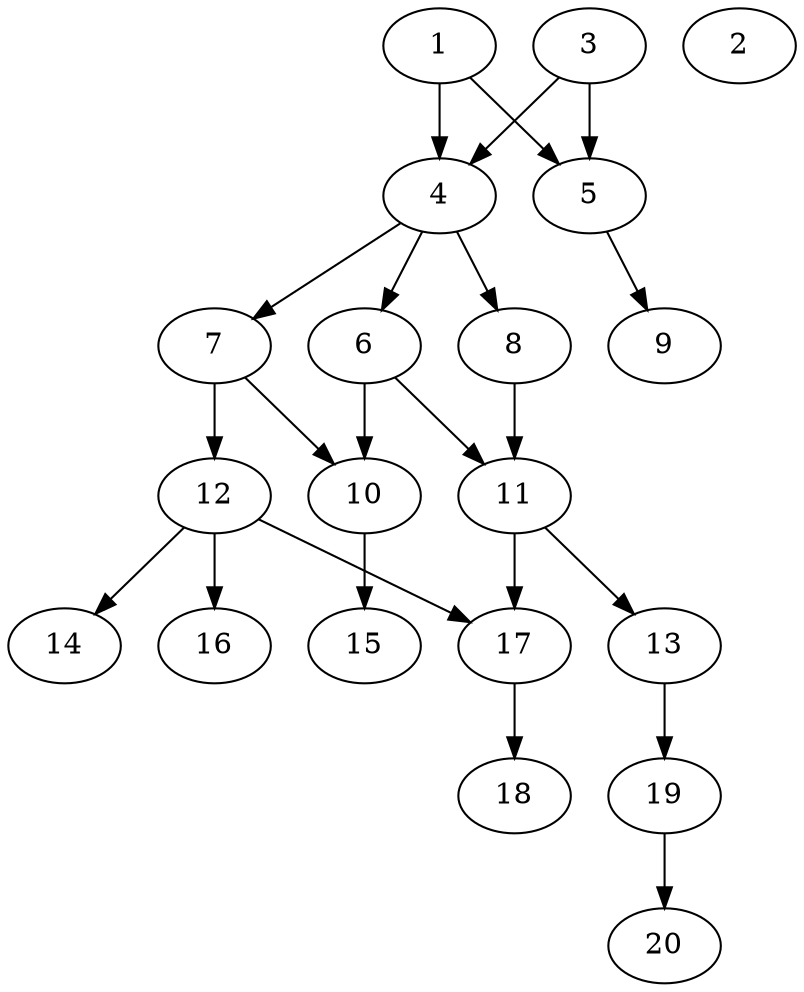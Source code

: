 // DAG automatically generated by daggen at Wed Jul 24 22:10:09 2019
// ./daggen --dot -n 20 --ccr 0.4 --fat 0.5 --regular 0.5 --density 0.5 --mindata 5242880 --maxdata 52428800 
digraph G {
  1 [size="25338880", alpha="0.05", expect_size="10135552"] 
  1 -> 4 [size ="10135552"]
  1 -> 5 [size ="10135552"]
  2 [size="80629760", alpha="0.15", expect_size="32251904"] 
  3 [size="15841280", alpha="0.11", expect_size="6336512"] 
  3 -> 4 [size ="6336512"]
  3 -> 5 [size ="6336512"]
  4 [size="55738880", alpha="0.13", expect_size="22295552"] 
  4 -> 6 [size ="22295552"]
  4 -> 7 [size ="22295552"]
  4 -> 8 [size ="22295552"]
  5 [size="17794560", alpha="0.07", expect_size="7117824"] 
  5 -> 9 [size ="7117824"]
  6 [size="54238720", alpha="0.16", expect_size="21695488"] 
  6 -> 10 [size ="21695488"]
  6 -> 11 [size ="21695488"]
  7 [size="104952320", alpha="0.09", expect_size="41980928"] 
  7 -> 10 [size ="41980928"]
  7 -> 12 [size ="41980928"]
  8 [size="55459840", alpha="0.04", expect_size="22183936"] 
  8 -> 11 [size ="22183936"]
  9 [size="85373440", alpha="0.18", expect_size="34149376"] 
  10 [size="21667840", alpha="0.00", expect_size="8667136"] 
  10 -> 15 [size ="8667136"]
  11 [size="66667520", alpha="0.08", expect_size="26667008"] 
  11 -> 13 [size ="26667008"]
  11 -> 17 [size ="26667008"]
  12 [size="93903360", alpha="0.06", expect_size="37561344"] 
  12 -> 14 [size ="37561344"]
  12 -> 16 [size ="37561344"]
  12 -> 17 [size ="37561344"]
  13 [size="63040000", alpha="0.18", expect_size="25216000"] 
  13 -> 19 [size ="25216000"]
  14 [size="127902720", alpha="0.02", expect_size="51161088"] 
  15 [size="86579200", alpha="0.00", expect_size="34631680"] 
  16 [size="130365440", alpha="0.17", expect_size="52146176"] 
  17 [size="103925760", alpha="0.19", expect_size="41570304"] 
  17 -> 18 [size ="41570304"]
  18 [size="36277760", alpha="0.19", expect_size="14511104"] 
  19 [size="62243840", alpha="0.01", expect_size="24897536"] 
  19 -> 20 [size ="24897536"]
  20 [size="50124800", alpha="0.01", expect_size="20049920"] 
}

